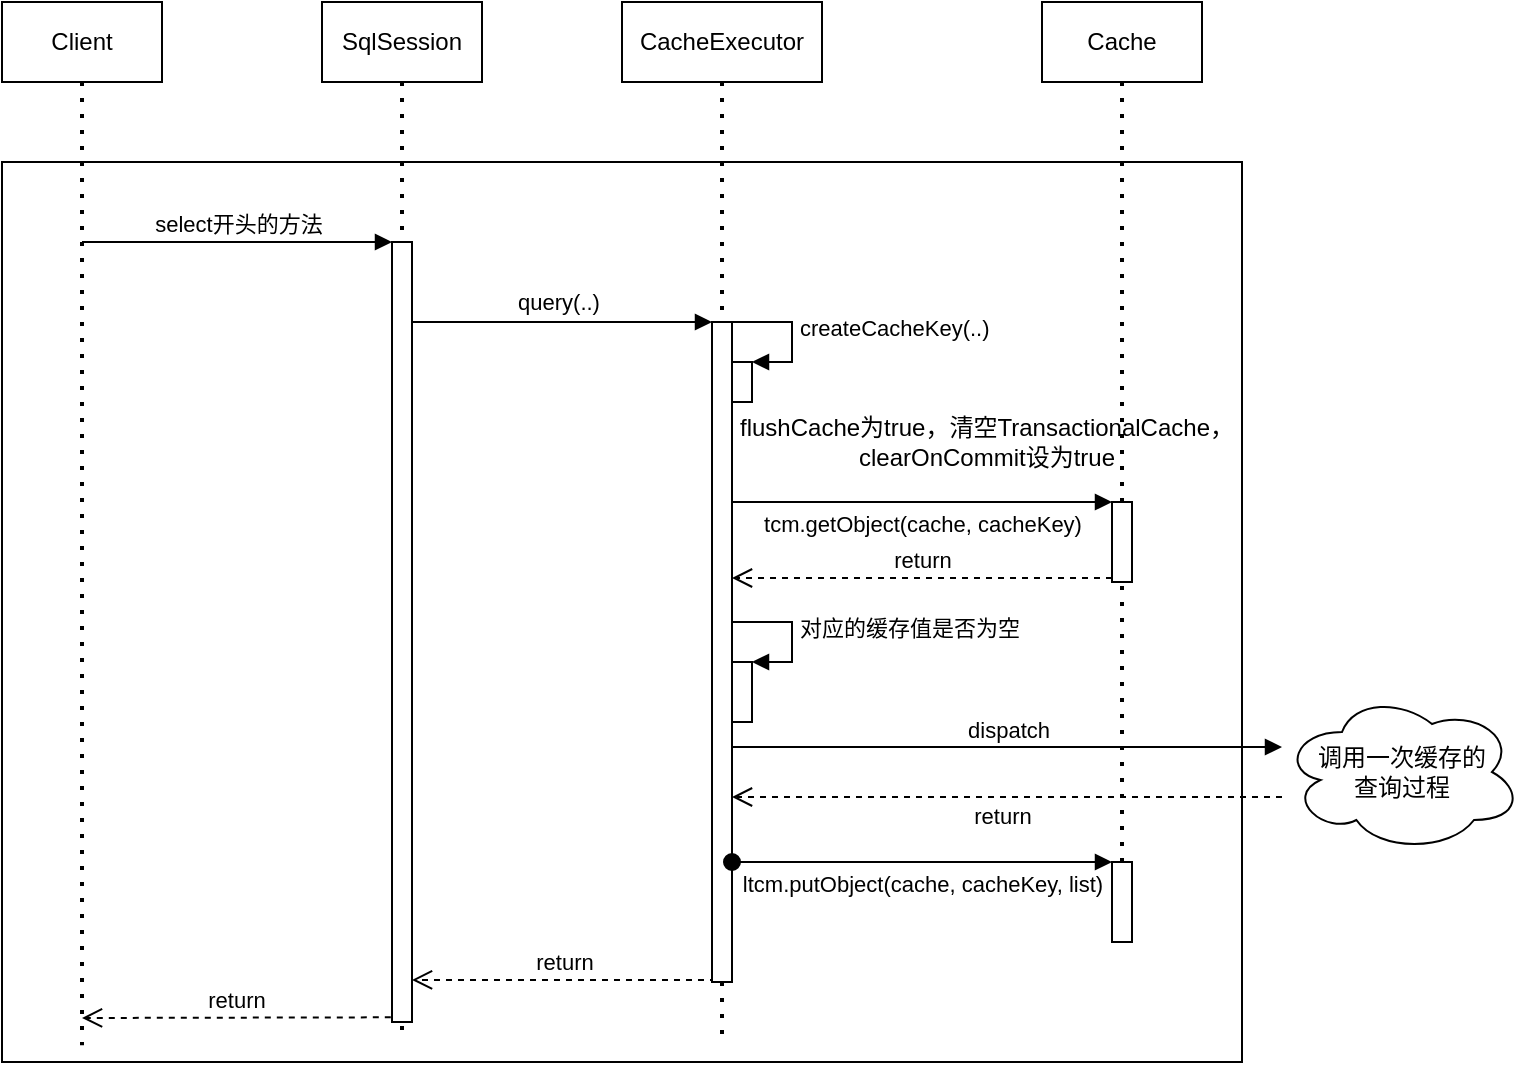 <mxfile version="13.9.9" type="device"><diagram id="uYKHWpJPgcx1o6-XHC1T" name="第 1 页"><mxGraphModel dx="1851" dy="592" grid="1" gridSize="10" guides="1" tooltips="1" connect="1" arrows="1" fold="1" page="1" pageScale="1" pageWidth="827" pageHeight="1169" math="0" shadow="0"><root><mxCell id="0"/><mxCell id="1" parent="0"/><mxCell id="PWqiV7fHdNLikCdhxlPK-33" value="" style="rounded=0;whiteSpace=wrap;html=1;" parent="1" vertex="1"><mxGeometry x="-560" y="240" width="620" height="450" as="geometry"/></mxCell><mxCell id="PWqiV7fHdNLikCdhxlPK-34" value="Client" style="rounded=0;whiteSpace=wrap;html=1;" parent="1" vertex="1"><mxGeometry x="-560" y="160" width="80" height="40" as="geometry"/></mxCell><mxCell id="PWqiV7fHdNLikCdhxlPK-35" value="Cache" style="rounded=0;whiteSpace=wrap;html=1;" parent="1" vertex="1"><mxGeometry x="-40" y="160" width="80" height="40" as="geometry"/></mxCell><mxCell id="PWqiV7fHdNLikCdhxlPK-36" value="SqlSession" style="rounded=0;whiteSpace=wrap;html=1;" parent="1" vertex="1"><mxGeometry x="-400" y="160" width="80" height="40" as="geometry"/></mxCell><mxCell id="PWqiV7fHdNLikCdhxlPK-37" value="CacheExecutor" style="rounded=0;whiteSpace=wrap;html=1;" parent="1" vertex="1"><mxGeometry x="-250" y="160" width="100" height="40" as="geometry"/></mxCell><mxCell id="PWqiV7fHdNLikCdhxlPK-38" value="" style="endArrow=none;dashed=1;html=1;dashPattern=1 3;strokeWidth=2;" parent="1" source="PWqiV7fHdNLikCdhxlPK-34" edge="1"><mxGeometry width="50" height="50" relative="1" as="geometry"><mxPoint x="-210" y="290" as="sourcePoint"/><mxPoint x="-520" y="681.6" as="targetPoint"/></mxGeometry></mxCell><mxCell id="PWqiV7fHdNLikCdhxlPK-39" value="" style="endArrow=none;dashed=1;html=1;dashPattern=1 3;strokeWidth=2;exitX=0.5;exitY=1;exitDx=0;exitDy=0;" parent="1" source="PWqiV7fHdNLikCdhxlPK-36" edge="1"><mxGeometry width="50" height="50" relative="1" as="geometry"><mxPoint x="-510" y="210" as="sourcePoint"/><mxPoint x="-360" y="680" as="targetPoint"/></mxGeometry></mxCell><mxCell id="PWqiV7fHdNLikCdhxlPK-40" value="" style="endArrow=none;dashed=1;html=1;dashPattern=1 3;strokeWidth=2;exitX=0.5;exitY=1;exitDx=0;exitDy=0;" parent="1" source="PWqiV7fHdNLikCdhxlPK-47" edge="1"><mxGeometry width="50" height="50" relative="1" as="geometry"><mxPoint x="-350" y="210" as="sourcePoint"/><mxPoint x="-200" y="680" as="targetPoint"/></mxGeometry></mxCell><mxCell id="PWqiV7fHdNLikCdhxlPK-41" value="" style="endArrow=classic;html=1;" parent="1" edge="1"><mxGeometry width="50" height="50" relative="1" as="geometry"><mxPoint x="-360" y="320" as="sourcePoint"/><mxPoint x="-360" y="320" as="targetPoint"/></mxGeometry></mxCell><mxCell id="PWqiV7fHdNLikCdhxlPK-42" value="" style="html=1;points=[];perimeter=orthogonalPerimeter;" parent="1" vertex="1"><mxGeometry x="-365" y="280" width="10" height="390" as="geometry"/></mxCell><mxCell id="PWqiV7fHdNLikCdhxlPK-43" value="select开头的方法" style="html=1;verticalAlign=bottom;endArrow=block;entryX=0;entryY=0;" parent="1" target="PWqiV7fHdNLikCdhxlPK-42" edge="1"><mxGeometry relative="1" as="geometry"><mxPoint x="-520" y="280" as="sourcePoint"/><mxPoint as="offset"/></mxGeometry></mxCell><mxCell id="PWqiV7fHdNLikCdhxlPK-44" value="return" style="html=1;verticalAlign=bottom;endArrow=open;dashed=1;endSize=8;exitX=-0.06;exitY=0.994;exitDx=0;exitDy=0;exitPerimeter=0;" parent="1" source="PWqiV7fHdNLikCdhxlPK-42" edge="1"><mxGeometry relative="1" as="geometry"><mxPoint x="-520" y="668" as="targetPoint"/></mxGeometry></mxCell><mxCell id="PWqiV7fHdNLikCdhxlPK-45" value="query(..)" style="html=1;verticalAlign=bottom;endArrow=block;entryX=0;entryY=0;" parent="1" source="PWqiV7fHdNLikCdhxlPK-42" target="PWqiV7fHdNLikCdhxlPK-47" edge="1"><mxGeometry x="-0.033" y="1" relative="1" as="geometry"><mxPoint x="-280" y="110" as="sourcePoint"/><mxPoint as="offset"/></mxGeometry></mxCell><mxCell id="PWqiV7fHdNLikCdhxlPK-46" value="return" style="html=1;verticalAlign=bottom;endArrow=open;dashed=1;endSize=8;exitX=0.2;exitY=0.997;exitDx=0;exitDy=0;exitPerimeter=0;entryX=1;entryY=0.946;entryDx=0;entryDy=0;entryPerimeter=0;" parent="1" source="PWqiV7fHdNLikCdhxlPK-47" target="PWqiV7fHdNLikCdhxlPK-42" edge="1"><mxGeometry relative="1" as="geometry"><mxPoint x="-320" y="466" as="targetPoint"/></mxGeometry></mxCell><mxCell id="PWqiV7fHdNLikCdhxlPK-47" value="" style="html=1;points=[];perimeter=orthogonalPerimeter;" parent="1" vertex="1"><mxGeometry x="-205" y="320" width="10" height="330" as="geometry"/></mxCell><mxCell id="PWqiV7fHdNLikCdhxlPK-48" value="" style="endArrow=none;dashed=1;html=1;dashPattern=1 3;strokeWidth=2;exitX=0.5;exitY=1;exitDx=0;exitDy=0;" parent="1" source="PWqiV7fHdNLikCdhxlPK-37" target="PWqiV7fHdNLikCdhxlPK-47" edge="1"><mxGeometry width="50" height="50" relative="1" as="geometry"><mxPoint x="-200" y="200" as="sourcePoint"/><mxPoint x="-200" y="680" as="targetPoint"/></mxGeometry></mxCell><mxCell id="PWqiV7fHdNLikCdhxlPK-49" value="tcm.getObject(cache, cacheKey)" style="html=1;verticalAlign=bottom;endArrow=block;entryX=0;entryY=0;" parent="1" source="PWqiV7fHdNLikCdhxlPK-47" target="PWqiV7fHdNLikCdhxlPK-58" edge="1"><mxGeometry y="-20" relative="1" as="geometry"><mxPoint x="-110" y="330" as="sourcePoint"/><mxPoint as="offset"/></mxGeometry></mxCell><mxCell id="PWqiV7fHdNLikCdhxlPK-50" value="return" style="html=1;verticalAlign=bottom;endArrow=open;dashed=1;endSize=8;exitX=0;exitY=0.95;" parent="1" source="PWqiV7fHdNLikCdhxlPK-58" edge="1" target="PWqiV7fHdNLikCdhxlPK-47"><mxGeometry relative="1" as="geometry"><mxPoint x="-160" y="448" as="targetPoint"/></mxGeometry></mxCell><mxCell id="PWqiV7fHdNLikCdhxlPK-51" value="" style="html=1;points=[];perimeter=orthogonalPerimeter;" parent="1" vertex="1"><mxGeometry x="-195" y="490" width="10" height="30" as="geometry"/></mxCell><mxCell id="PWqiV7fHdNLikCdhxlPK-52" value="对应的缓存值是否为空" style="edgeStyle=orthogonalEdgeStyle;html=1;align=left;spacingLeft=2;endArrow=block;rounded=0;entryX=1;entryY=0;exitX=1;exitY=0.408;exitDx=0;exitDy=0;exitPerimeter=0;" parent="1" source="PWqiV7fHdNLikCdhxlPK-47" target="PWqiV7fHdNLikCdhxlPK-51" edge="1"><mxGeometry x="0.134" relative="1" as="geometry"><mxPoint x="20" y="450" as="sourcePoint"/><Array as="points"><mxPoint x="-195" y="470"/><mxPoint x="-165" y="470"/><mxPoint x="-165" y="490"/></Array><mxPoint as="offset"/></mxGeometry></mxCell><mxCell id="PWqiV7fHdNLikCdhxlPK-54" value="dispatch" style="html=1;verticalAlign=bottom;endArrow=block;entryX=0;entryY=0;entryDx=0;entryDy=27.5;entryPerimeter=0;" parent="1" source="PWqiV7fHdNLikCdhxlPK-47" edge="1"><mxGeometry width="80" relative="1" as="geometry"><mxPoint x="-350" y="570" as="sourcePoint"/><mxPoint x="80" y="532.5" as="targetPoint"/></mxGeometry></mxCell><mxCell id="PWqiV7fHdNLikCdhxlPK-55" value="return" style="html=1;verticalAlign=bottom;endArrow=open;dashed=1;endSize=8;exitX=0;exitY=0;exitDx=0;exitDy=52.5;exitPerimeter=0;" parent="1" target="PWqiV7fHdNLikCdhxlPK-47" edge="1"><mxGeometry x="0.018" y="18" relative="1" as="geometry"><mxPoint x="80" y="557.5" as="sourcePoint"/><mxPoint x="-350" y="570" as="targetPoint"/><mxPoint as="offset"/></mxGeometry></mxCell><mxCell id="PWqiV7fHdNLikCdhxlPK-56" value="ltcm.putObject(cache, cacheKey, list)" style="html=1;verticalAlign=bottom;startArrow=oval;endArrow=block;startSize=8;" parent="1" source="PWqiV7fHdNLikCdhxlPK-47" target="PWqiV7fHdNLikCdhxlPK-60" edge="1"><mxGeometry y="-20" relative="1" as="geometry"><mxPoint x="-105" y="590" as="sourcePoint"/><mxPoint as="offset"/></mxGeometry></mxCell><mxCell id="PWqiV7fHdNLikCdhxlPK-57" value="" style="endArrow=none;dashed=1;html=1;dashPattern=1 3;strokeWidth=2;entryX=0.5;entryY=1;entryDx=0;entryDy=0;" parent="1" source="PWqiV7fHdNLikCdhxlPK-58" target="PWqiV7fHdNLikCdhxlPK-35" edge="1"><mxGeometry width="50" height="50" relative="1" as="geometry"><mxPoint y="720" as="sourcePoint"/><mxPoint x="-280" y="440" as="targetPoint"/></mxGeometry></mxCell><mxCell id="PWqiV7fHdNLikCdhxlPK-58" value="" style="html=1;points=[];perimeter=orthogonalPerimeter;" parent="1" vertex="1"><mxGeometry x="-5" y="410" width="10" height="40" as="geometry"/></mxCell><mxCell id="PWqiV7fHdNLikCdhxlPK-59" value="" style="endArrow=none;dashed=1;html=1;dashPattern=1 3;strokeWidth=2;entryX=0.5;entryY=1;entryDx=0;entryDy=0;" parent="1" source="PWqiV7fHdNLikCdhxlPK-60" target="PWqiV7fHdNLikCdhxlPK-58" edge="1"><mxGeometry width="50" height="50" relative="1" as="geometry"><mxPoint y="720" as="sourcePoint"/><mxPoint y="200" as="targetPoint"/></mxGeometry></mxCell><mxCell id="PWqiV7fHdNLikCdhxlPK-60" value="" style="html=1;points=[];perimeter=orthogonalPerimeter;" parent="1" vertex="1"><mxGeometry x="-5" y="590" width="10" height="40" as="geometry"/></mxCell><mxCell id="PWqiV7fHdNLikCdhxlPK-61" value="" style="html=1;points=[];perimeter=orthogonalPerimeter;" parent="1" vertex="1"><mxGeometry x="-195" y="340" width="10" height="20" as="geometry"/></mxCell><mxCell id="PWqiV7fHdNLikCdhxlPK-62" value="createCacheKey(..)" style="edgeStyle=orthogonalEdgeStyle;html=1;align=left;spacingLeft=2;endArrow=block;rounded=0;entryX=1;entryY=0;" parent="1" target="PWqiV7fHdNLikCdhxlPK-61" edge="1"><mxGeometry relative="1" as="geometry"><mxPoint x="-200" y="320" as="sourcePoint"/><Array as="points"><mxPoint x="-165" y="320"/></Array></mxGeometry></mxCell><mxCell id="PWqiV7fHdNLikCdhxlPK-63" value="flushCache为true，清空TransactionalCache，clearOnCommit设为true" style="text;html=1;strokeColor=none;fillColor=none;align=center;verticalAlign=middle;whiteSpace=wrap;rounded=0;" parent="1" vertex="1"><mxGeometry x="-195" y="370" width="255" height="20" as="geometry"/></mxCell><mxCell id="3stdA4XdDuhjlleh4BnO-1" value="调用一次缓存的&lt;br&gt;查询过程" style="ellipse;shape=cloud;whiteSpace=wrap;html=1;" vertex="1" parent="1"><mxGeometry x="80" y="505" width="120" height="80" as="geometry"/></mxCell></root></mxGraphModel></diagram></mxfile>